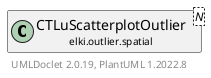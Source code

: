 @startuml
    remove .*\.(Instance|Par|Parameterizer|Factory)$
    set namespaceSeparator none
    hide empty fields
    hide empty methods

    class "<size:14>CTLuScatterplotOutlier.Par\n<size:10>elki.outlier.spatial" as elki.outlier.spatial.CTLuScatterplotOutlier.Par<N> {
        +make(): CTLuScatterplotOutlier<N>
    }

    abstract class "<size:14>AbstractNeighborhoodOutlier.Par\n<size:10>elki.outlier.spatial" as elki.outlier.spatial.AbstractNeighborhoodOutlier.Par<N>
    class "<size:14>CTLuScatterplotOutlier\n<size:10>elki.outlier.spatial" as elki.outlier.spatial.CTLuScatterplotOutlier<N> [[CTLuScatterplotOutlier.html]]

    elki.outlier.spatial.AbstractNeighborhoodOutlier.Par <|-- elki.outlier.spatial.CTLuScatterplotOutlier.Par
    elki.outlier.spatial.CTLuScatterplotOutlier +-- elki.outlier.spatial.CTLuScatterplotOutlier.Par

    center footer UMLDoclet 2.0.19, PlantUML 1.2022.8
@enduml
